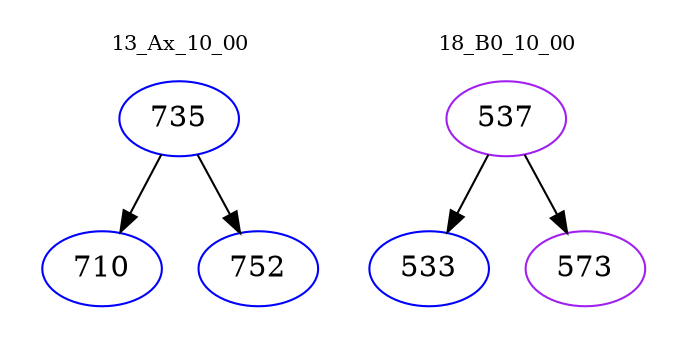 digraph{
subgraph cluster_0 {
color = white
label = "13_Ax_10_00";
fontsize=10;
T0_735 [label="735", color="blue"]
T0_735 -> T0_710 [color="black"]
T0_710 [label="710", color="blue"]
T0_735 -> T0_752 [color="black"]
T0_752 [label="752", color="blue"]
}
subgraph cluster_1 {
color = white
label = "18_B0_10_00";
fontsize=10;
T1_537 [label="537", color="purple"]
T1_537 -> T1_533 [color="black"]
T1_533 [label="533", color="blue"]
T1_537 -> T1_573 [color="black"]
T1_573 [label="573", color="purple"]
}
}
